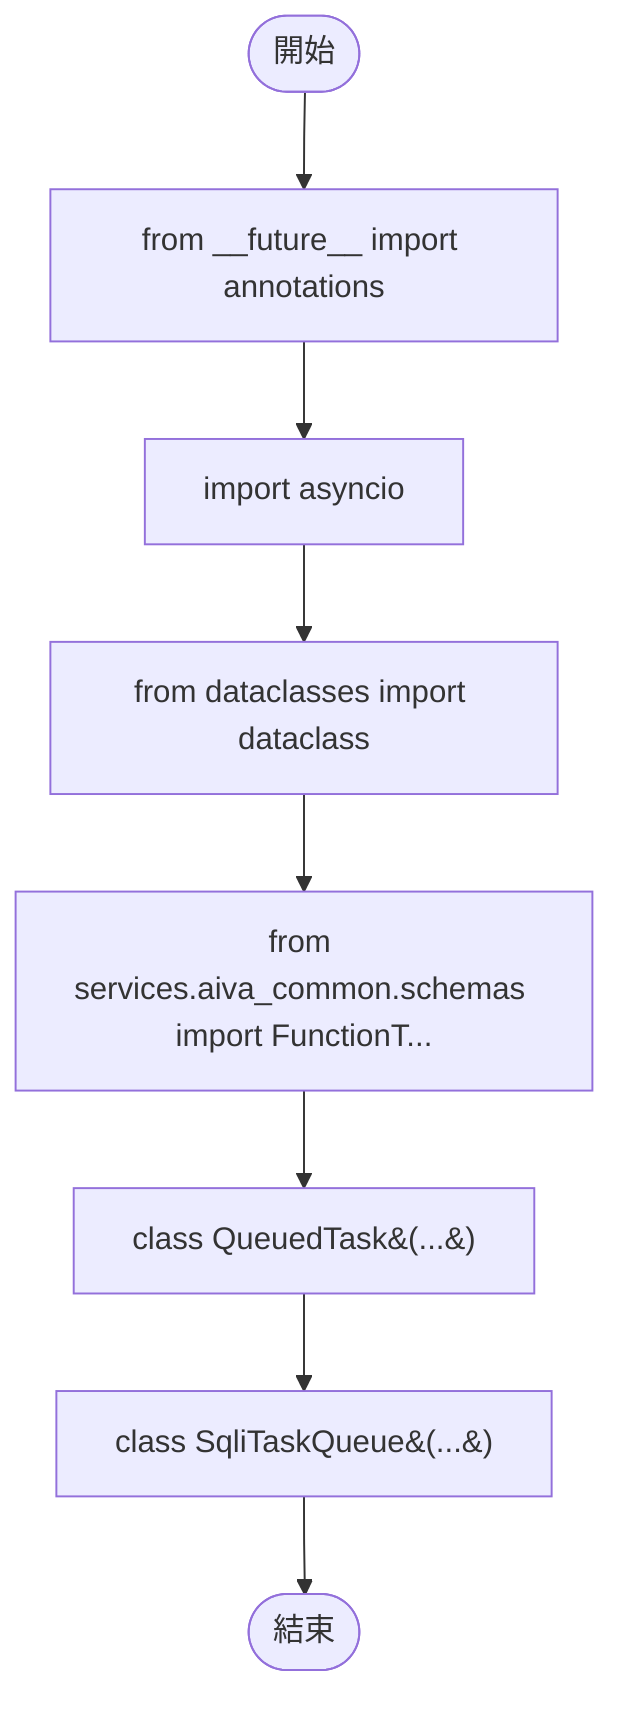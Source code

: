 flowchart TB
    n1([開始])
    n2([結束])
    n3[from __future__ import annotations]
    n4[import asyncio]
    n5[from dataclasses import dataclass]
    n6[from services.aiva_common.schemas import FunctionT...]
    n7[class QueuedTask&#40;...&#41;]
    n8[class SqliTaskQueue&#40;...&#41;]
    n1 --> n3
    n3 --> n4
    n4 --> n5
    n5 --> n6
    n6 --> n7
    n7 --> n8
    n8 --> n2